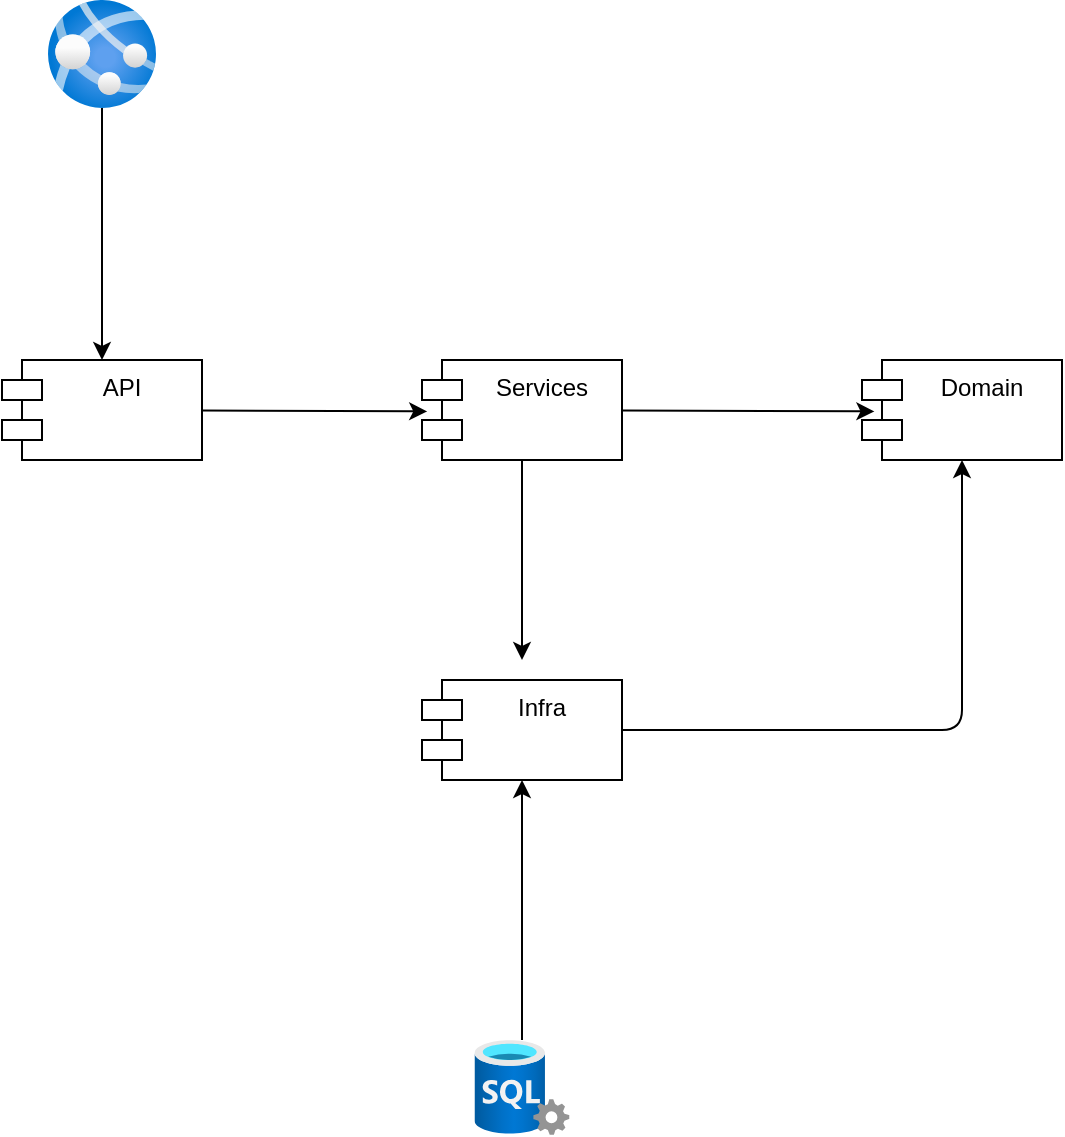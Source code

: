 <mxfile>
    <diagram id="MBsK4NM_rMc2ghQnFkKT" name="Page-1">
        <mxGraphModel dx="951" dy="709" grid="1" gridSize="10" guides="1" tooltips="1" connect="1" arrows="1" fold="1" page="1" pageScale="1" pageWidth="827" pageHeight="1169" math="0" shadow="0">
            <root>
                <mxCell id="0"/>
                <mxCell id="1" parent="0"/>
                <mxCell id="4" value="Domain" style="shape=module;align=left;spacingLeft=20;align=center;verticalAlign=top;" vertex="1" parent="1">
                    <mxGeometry x="520" y="260" width="100" height="50" as="geometry"/>
                </mxCell>
                <mxCell id="29" style="edgeStyle=none;html=1;entryX=0.5;entryY=1;entryDx=0;entryDy=0;" edge="1" parent="1" source="5" target="4">
                    <mxGeometry relative="1" as="geometry">
                        <mxPoint x="610" y="445" as="targetPoint"/>
                        <Array as="points">
                            <mxPoint x="570" y="445"/>
                        </Array>
                    </mxGeometry>
                </mxCell>
                <mxCell id="5" value="Infra" style="shape=module;align=left;spacingLeft=20;align=center;verticalAlign=top;" vertex="1" parent="1">
                    <mxGeometry x="300" y="420" width="100" height="50" as="geometry"/>
                </mxCell>
                <mxCell id="32" style="edgeStyle=none;html=1;entryX=0.026;entryY=0.514;entryDx=0;entryDy=0;entryPerimeter=0;" edge="1" parent="1" source="7" target="8">
                    <mxGeometry relative="1" as="geometry"/>
                </mxCell>
                <mxCell id="7" value="API" style="shape=module;align=left;spacingLeft=20;align=center;verticalAlign=top;" vertex="1" parent="1">
                    <mxGeometry x="90" y="260" width="100" height="50" as="geometry"/>
                </mxCell>
                <mxCell id="28" style="edgeStyle=none;html=1;exitX=0.5;exitY=1;exitDx=0;exitDy=0;" edge="1" parent="1" source="8">
                    <mxGeometry relative="1" as="geometry">
                        <mxPoint x="350" y="410" as="targetPoint"/>
                        <Array as="points">
                            <mxPoint x="350" y="360"/>
                        </Array>
                    </mxGeometry>
                </mxCell>
                <mxCell id="31" style="edgeStyle=none;html=1;entryX=0.062;entryY=0.514;entryDx=0;entryDy=0;entryPerimeter=0;" edge="1" parent="1" source="8" target="4">
                    <mxGeometry relative="1" as="geometry"/>
                </mxCell>
                <mxCell id="8" value="Services" style="shape=module;align=left;spacingLeft=20;align=center;verticalAlign=top;" vertex="1" parent="1">
                    <mxGeometry x="300" y="260" width="100" height="50" as="geometry"/>
                </mxCell>
                <mxCell id="35" style="edgeStyle=none;html=1;entryX=0.5;entryY=1;entryDx=0;entryDy=0;" edge="1" parent="1" source="33" target="5">
                    <mxGeometry relative="1" as="geometry"/>
                </mxCell>
                <mxCell id="33" value="" style="aspect=fixed;html=1;points=[];align=center;image;fontSize=12;image=img/lib/azure2/databases/SQL_Server.svg;" vertex="1" parent="1">
                    <mxGeometry x="326.25" y="600" width="47.5" height="47.5" as="geometry"/>
                </mxCell>
                <mxCell id="38" style="edgeStyle=none;html=1;entryX=0.5;entryY=0;entryDx=0;entryDy=0;" edge="1" parent="1" source="36" target="7">
                    <mxGeometry relative="1" as="geometry"/>
                </mxCell>
                <mxCell id="36" value="" style="aspect=fixed;html=1;points=[];align=center;image;fontSize=12;image=img/lib/azure2/app_services/App_Services.svg;" vertex="1" parent="1">
                    <mxGeometry x="113" y="80" width="54" height="54" as="geometry"/>
                </mxCell>
            </root>
        </mxGraphModel>
    </diagram>
</mxfile>